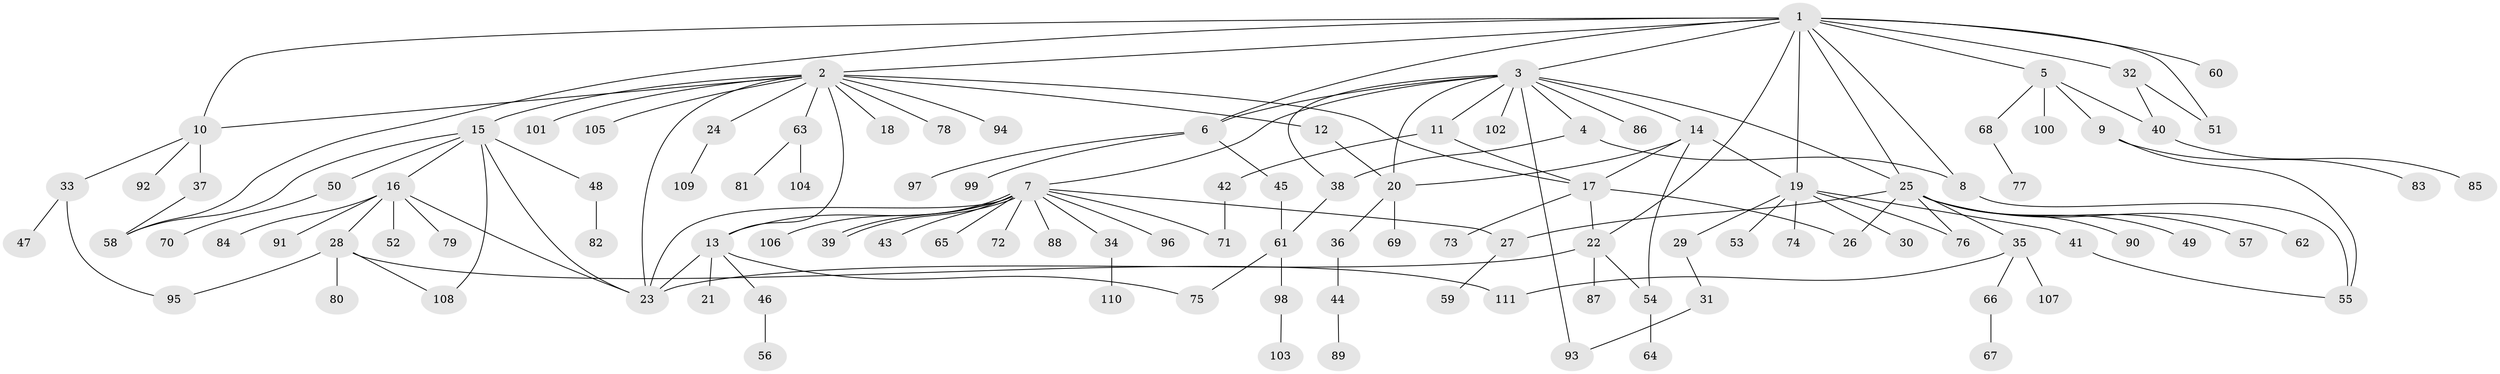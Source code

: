 // coarse degree distribution, {11: 0.017543859649122806, 8: 0.017543859649122806, 10: 0.017543859649122806, 4: 0.15789473684210525, 12: 0.017543859649122806, 2: 0.24561403508771928, 3: 0.07017543859649122, 5: 0.03508771929824561, 6: 0.017543859649122806, 9: 0.03508771929824561, 1: 0.3684210526315789}
// Generated by graph-tools (version 1.1) at 2025/50/03/04/25 22:50:19]
// undirected, 111 vertices, 145 edges
graph export_dot {
  node [color=gray90,style=filled];
  1;
  2;
  3;
  4;
  5;
  6;
  7;
  8;
  9;
  10;
  11;
  12;
  13;
  14;
  15;
  16;
  17;
  18;
  19;
  20;
  21;
  22;
  23;
  24;
  25;
  26;
  27;
  28;
  29;
  30;
  31;
  32;
  33;
  34;
  35;
  36;
  37;
  38;
  39;
  40;
  41;
  42;
  43;
  44;
  45;
  46;
  47;
  48;
  49;
  50;
  51;
  52;
  53;
  54;
  55;
  56;
  57;
  58;
  59;
  60;
  61;
  62;
  63;
  64;
  65;
  66;
  67;
  68;
  69;
  70;
  71;
  72;
  73;
  74;
  75;
  76;
  77;
  78;
  79;
  80;
  81;
  82;
  83;
  84;
  85;
  86;
  87;
  88;
  89;
  90;
  91;
  92;
  93;
  94;
  95;
  96;
  97;
  98;
  99;
  100;
  101;
  102;
  103;
  104;
  105;
  106;
  107;
  108;
  109;
  110;
  111;
  1 -- 2;
  1 -- 3;
  1 -- 5;
  1 -- 6;
  1 -- 8;
  1 -- 10;
  1 -- 19;
  1 -- 22;
  1 -- 25;
  1 -- 32;
  1 -- 51;
  1 -- 58;
  1 -- 60;
  2 -- 10;
  2 -- 12;
  2 -- 13;
  2 -- 15;
  2 -- 17;
  2 -- 18;
  2 -- 23;
  2 -- 24;
  2 -- 63;
  2 -- 78;
  2 -- 94;
  2 -- 101;
  2 -- 105;
  3 -- 4;
  3 -- 6;
  3 -- 7;
  3 -- 11;
  3 -- 14;
  3 -- 20;
  3 -- 25;
  3 -- 38;
  3 -- 86;
  3 -- 93;
  3 -- 102;
  4 -- 8;
  4 -- 38;
  5 -- 9;
  5 -- 40;
  5 -- 68;
  5 -- 100;
  6 -- 45;
  6 -- 97;
  6 -- 99;
  7 -- 13;
  7 -- 23;
  7 -- 27;
  7 -- 34;
  7 -- 39;
  7 -- 39;
  7 -- 43;
  7 -- 65;
  7 -- 71;
  7 -- 72;
  7 -- 88;
  7 -- 96;
  7 -- 106;
  8 -- 55;
  9 -- 55;
  9 -- 83;
  10 -- 33;
  10 -- 37;
  10 -- 92;
  11 -- 17;
  11 -- 42;
  12 -- 20;
  13 -- 21;
  13 -- 23;
  13 -- 46;
  13 -- 75;
  14 -- 17;
  14 -- 19;
  14 -- 20;
  14 -- 54;
  15 -- 16;
  15 -- 23;
  15 -- 48;
  15 -- 50;
  15 -- 58;
  15 -- 108;
  16 -- 23;
  16 -- 28;
  16 -- 52;
  16 -- 79;
  16 -- 84;
  16 -- 91;
  17 -- 22;
  17 -- 26;
  17 -- 73;
  19 -- 29;
  19 -- 30;
  19 -- 41;
  19 -- 53;
  19 -- 74;
  19 -- 76;
  20 -- 36;
  20 -- 69;
  22 -- 23;
  22 -- 54;
  22 -- 87;
  24 -- 109;
  25 -- 26;
  25 -- 27;
  25 -- 35;
  25 -- 49;
  25 -- 57;
  25 -- 62;
  25 -- 76;
  25 -- 90;
  27 -- 59;
  28 -- 80;
  28 -- 95;
  28 -- 108;
  28 -- 111;
  29 -- 31;
  31 -- 93;
  32 -- 40;
  32 -- 51;
  33 -- 47;
  33 -- 95;
  34 -- 110;
  35 -- 66;
  35 -- 107;
  35 -- 111;
  36 -- 44;
  37 -- 58;
  38 -- 61;
  40 -- 85;
  41 -- 55;
  42 -- 71;
  44 -- 89;
  45 -- 61;
  46 -- 56;
  48 -- 82;
  50 -- 70;
  54 -- 64;
  61 -- 75;
  61 -- 98;
  63 -- 81;
  63 -- 104;
  66 -- 67;
  68 -- 77;
  98 -- 103;
}
